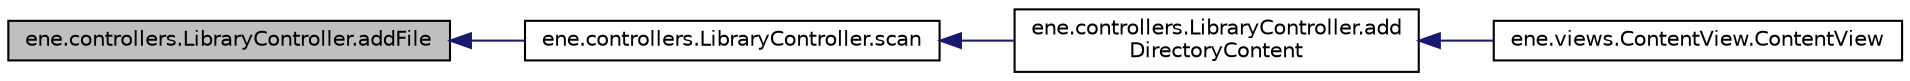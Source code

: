 digraph "ene.controllers.LibraryController.addFile"
{
  bgcolor="transparent";
  edge [fontname="Helvetica",fontsize="10",labelfontname="Helvetica",labelfontsize="10"];
  node [fontname="Helvetica",fontsize="10",shape=record];
  rankdir="LR";
  Node11 [label="ene.controllers.LibraryController.addFile",height=0.2,width=0.4,color="black", fillcolor="grey75", style="filled", fontcolor="black"];
  Node11 -> Node12 [dir="back",color="midnightblue",fontsize="10",style="solid",fontname="Helvetica"];
  Node12 [label="ene.controllers.LibraryController.scan",height=0.2,width=0.4,color="black",URL="$classene_1_1controllers_1_1LibraryController.html#a3a8b922c846a9b770b67f478ea0e5352"];
  Node12 -> Node13 [dir="back",color="midnightblue",fontsize="10",style="solid",fontname="Helvetica"];
  Node13 [label="ene.controllers.LibraryController.add\lDirectoryContent",height=0.2,width=0.4,color="black",URL="$classene_1_1controllers_1_1LibraryController.html#a6bc70daa48b96db79d5524113a49cd3e"];
  Node13 -> Node14 [dir="back",color="midnightblue",fontsize="10",style="solid",fontname="Helvetica"];
  Node14 [label="ene.views.ContentView.ContentView",height=0.2,width=0.4,color="black",URL="$classene_1_1views_1_1ContentView.html#a0dcfbea75d8b136df7772cbf6b1357f6"];
}
